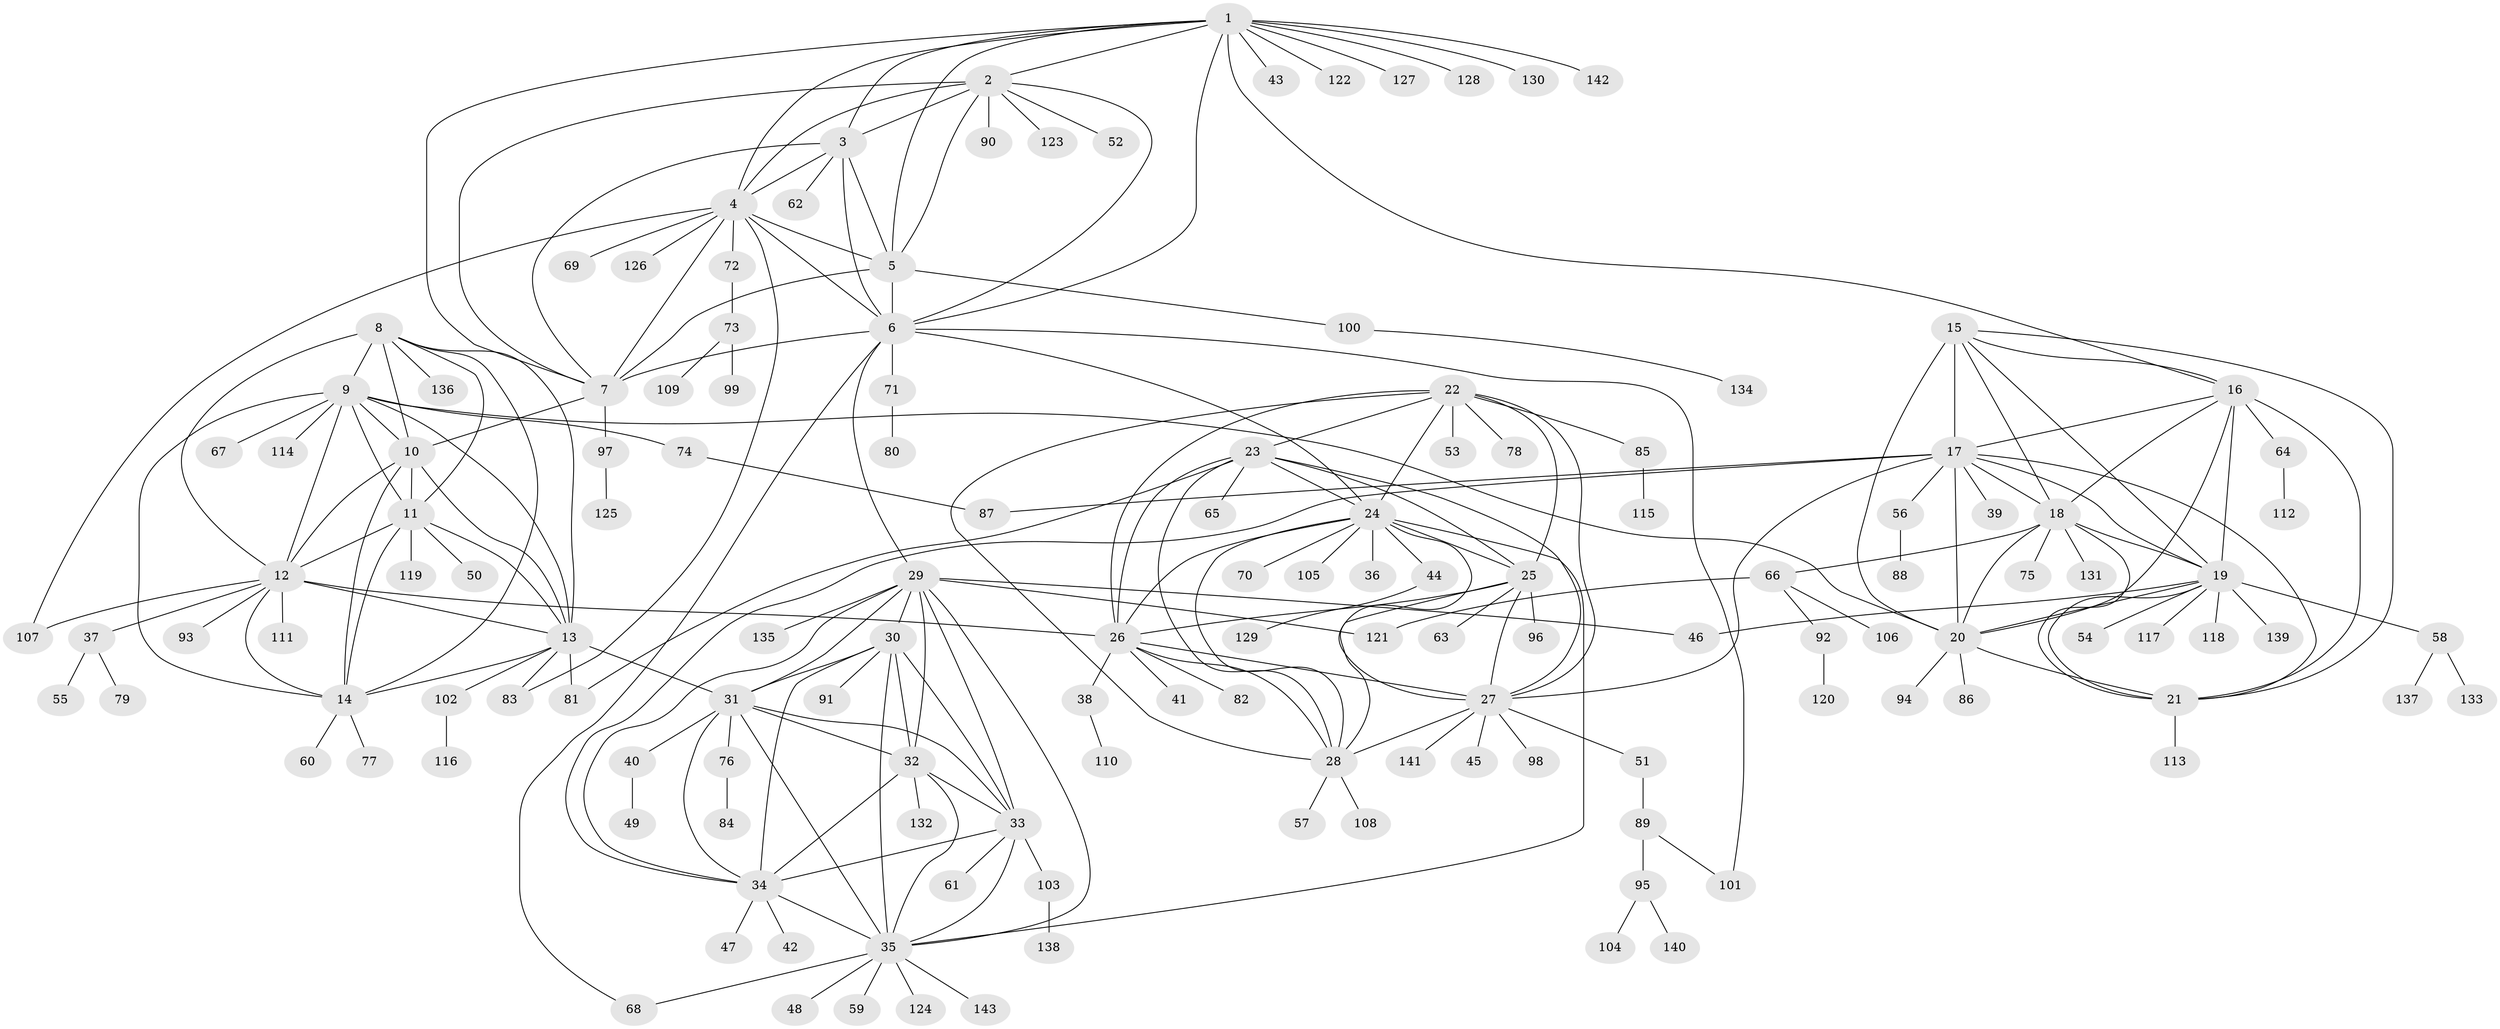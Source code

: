 // coarse degree distribution, {10: 0.047619047619047616, 6: 0.02857142857142857, 4: 0.01904761904761905, 11: 0.01904761904761905, 8: 0.0380952380952381, 7: 0.01904761904761905, 5: 0.0380952380952381, 12: 0.009523809523809525, 14: 0.009523809523809525, 9: 0.009523809523809525, 1: 0.6, 2: 0.14285714285714285, 3: 0.01904761904761905}
// Generated by graph-tools (version 1.1) at 2025/42/03/06/25 10:42:10]
// undirected, 143 vertices, 231 edges
graph export_dot {
graph [start="1"]
  node [color=gray90,style=filled];
  1;
  2;
  3;
  4;
  5;
  6;
  7;
  8;
  9;
  10;
  11;
  12;
  13;
  14;
  15;
  16;
  17;
  18;
  19;
  20;
  21;
  22;
  23;
  24;
  25;
  26;
  27;
  28;
  29;
  30;
  31;
  32;
  33;
  34;
  35;
  36;
  37;
  38;
  39;
  40;
  41;
  42;
  43;
  44;
  45;
  46;
  47;
  48;
  49;
  50;
  51;
  52;
  53;
  54;
  55;
  56;
  57;
  58;
  59;
  60;
  61;
  62;
  63;
  64;
  65;
  66;
  67;
  68;
  69;
  70;
  71;
  72;
  73;
  74;
  75;
  76;
  77;
  78;
  79;
  80;
  81;
  82;
  83;
  84;
  85;
  86;
  87;
  88;
  89;
  90;
  91;
  92;
  93;
  94;
  95;
  96;
  97;
  98;
  99;
  100;
  101;
  102;
  103;
  104;
  105;
  106;
  107;
  108;
  109;
  110;
  111;
  112;
  113;
  114;
  115;
  116;
  117;
  118;
  119;
  120;
  121;
  122;
  123;
  124;
  125;
  126;
  127;
  128;
  129;
  130;
  131;
  132;
  133;
  134;
  135;
  136;
  137;
  138;
  139;
  140;
  141;
  142;
  143;
  1 -- 2;
  1 -- 3;
  1 -- 4;
  1 -- 5;
  1 -- 6;
  1 -- 7;
  1 -- 16;
  1 -- 43;
  1 -- 122;
  1 -- 127;
  1 -- 128;
  1 -- 130;
  1 -- 142;
  2 -- 3;
  2 -- 4;
  2 -- 5;
  2 -- 6;
  2 -- 7;
  2 -- 52;
  2 -- 90;
  2 -- 123;
  3 -- 4;
  3 -- 5;
  3 -- 6;
  3 -- 7;
  3 -- 62;
  4 -- 5;
  4 -- 6;
  4 -- 7;
  4 -- 69;
  4 -- 72;
  4 -- 83;
  4 -- 107;
  4 -- 126;
  5 -- 6;
  5 -- 7;
  5 -- 100;
  6 -- 7;
  6 -- 24;
  6 -- 29;
  6 -- 68;
  6 -- 71;
  6 -- 101;
  7 -- 10;
  7 -- 97;
  8 -- 9;
  8 -- 10;
  8 -- 11;
  8 -- 12;
  8 -- 13;
  8 -- 14;
  8 -- 136;
  9 -- 10;
  9 -- 11;
  9 -- 12;
  9 -- 13;
  9 -- 14;
  9 -- 20;
  9 -- 67;
  9 -- 74;
  9 -- 114;
  10 -- 11;
  10 -- 12;
  10 -- 13;
  10 -- 14;
  11 -- 12;
  11 -- 13;
  11 -- 14;
  11 -- 50;
  11 -- 119;
  12 -- 13;
  12 -- 14;
  12 -- 26;
  12 -- 37;
  12 -- 93;
  12 -- 107;
  12 -- 111;
  13 -- 14;
  13 -- 31;
  13 -- 81;
  13 -- 83;
  13 -- 102;
  14 -- 60;
  14 -- 77;
  15 -- 16;
  15 -- 17;
  15 -- 18;
  15 -- 19;
  15 -- 20;
  15 -- 21;
  16 -- 17;
  16 -- 18;
  16 -- 19;
  16 -- 20;
  16 -- 21;
  16 -- 64;
  17 -- 18;
  17 -- 19;
  17 -- 20;
  17 -- 21;
  17 -- 27;
  17 -- 34;
  17 -- 39;
  17 -- 56;
  17 -- 87;
  18 -- 19;
  18 -- 20;
  18 -- 21;
  18 -- 66;
  18 -- 75;
  18 -- 131;
  19 -- 20;
  19 -- 21;
  19 -- 46;
  19 -- 54;
  19 -- 58;
  19 -- 117;
  19 -- 118;
  19 -- 139;
  20 -- 21;
  20 -- 86;
  20 -- 94;
  21 -- 113;
  22 -- 23;
  22 -- 24;
  22 -- 25;
  22 -- 26;
  22 -- 27;
  22 -- 28;
  22 -- 53;
  22 -- 78;
  22 -- 85;
  23 -- 24;
  23 -- 25;
  23 -- 26;
  23 -- 27;
  23 -- 28;
  23 -- 65;
  23 -- 81;
  24 -- 25;
  24 -- 26;
  24 -- 27;
  24 -- 28;
  24 -- 35;
  24 -- 36;
  24 -- 44;
  24 -- 70;
  24 -- 105;
  25 -- 26;
  25 -- 27;
  25 -- 28;
  25 -- 63;
  25 -- 96;
  26 -- 27;
  26 -- 28;
  26 -- 38;
  26 -- 41;
  26 -- 82;
  27 -- 28;
  27 -- 45;
  27 -- 51;
  27 -- 98;
  27 -- 141;
  28 -- 57;
  28 -- 108;
  29 -- 30;
  29 -- 31;
  29 -- 32;
  29 -- 33;
  29 -- 34;
  29 -- 35;
  29 -- 46;
  29 -- 121;
  29 -- 135;
  30 -- 31;
  30 -- 32;
  30 -- 33;
  30 -- 34;
  30 -- 35;
  30 -- 91;
  31 -- 32;
  31 -- 33;
  31 -- 34;
  31 -- 35;
  31 -- 40;
  31 -- 76;
  32 -- 33;
  32 -- 34;
  32 -- 35;
  32 -- 132;
  33 -- 34;
  33 -- 35;
  33 -- 61;
  33 -- 103;
  34 -- 35;
  34 -- 42;
  34 -- 47;
  35 -- 48;
  35 -- 59;
  35 -- 68;
  35 -- 124;
  35 -- 143;
  37 -- 55;
  37 -- 79;
  38 -- 110;
  40 -- 49;
  44 -- 129;
  51 -- 89;
  56 -- 88;
  58 -- 133;
  58 -- 137;
  64 -- 112;
  66 -- 92;
  66 -- 106;
  66 -- 121;
  71 -- 80;
  72 -- 73;
  73 -- 99;
  73 -- 109;
  74 -- 87;
  76 -- 84;
  85 -- 115;
  89 -- 95;
  89 -- 101;
  92 -- 120;
  95 -- 104;
  95 -- 140;
  97 -- 125;
  100 -- 134;
  102 -- 116;
  103 -- 138;
}
